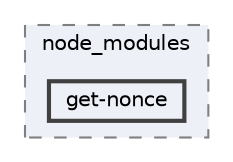 digraph "C:/Users/arisc/OneDrive/Documents/GitHub/FINAL/EcoEats-Project/node_modules/get-nonce"
{
 // LATEX_PDF_SIZE
  bgcolor="transparent";
  edge [fontname=Helvetica,fontsize=10,labelfontname=Helvetica,labelfontsize=10];
  node [fontname=Helvetica,fontsize=10,shape=box,height=0.2,width=0.4];
  compound=true
  subgraph clusterdir_5091f2b68170d33f954320199e2fed0a {
    graph [ bgcolor="#edf0f7", pencolor="grey50", label="node_modules", fontname=Helvetica,fontsize=10 style="filled,dashed", URL="dir_5091f2b68170d33f954320199e2fed0a.html",tooltip=""]
  dir_c8f3e7d9843e5abed7ce46268de69f3a [label="get-nonce", fillcolor="#edf0f7", color="grey25", style="filled,bold", URL="dir_c8f3e7d9843e5abed7ce46268de69f3a.html",tooltip=""];
  }
}
